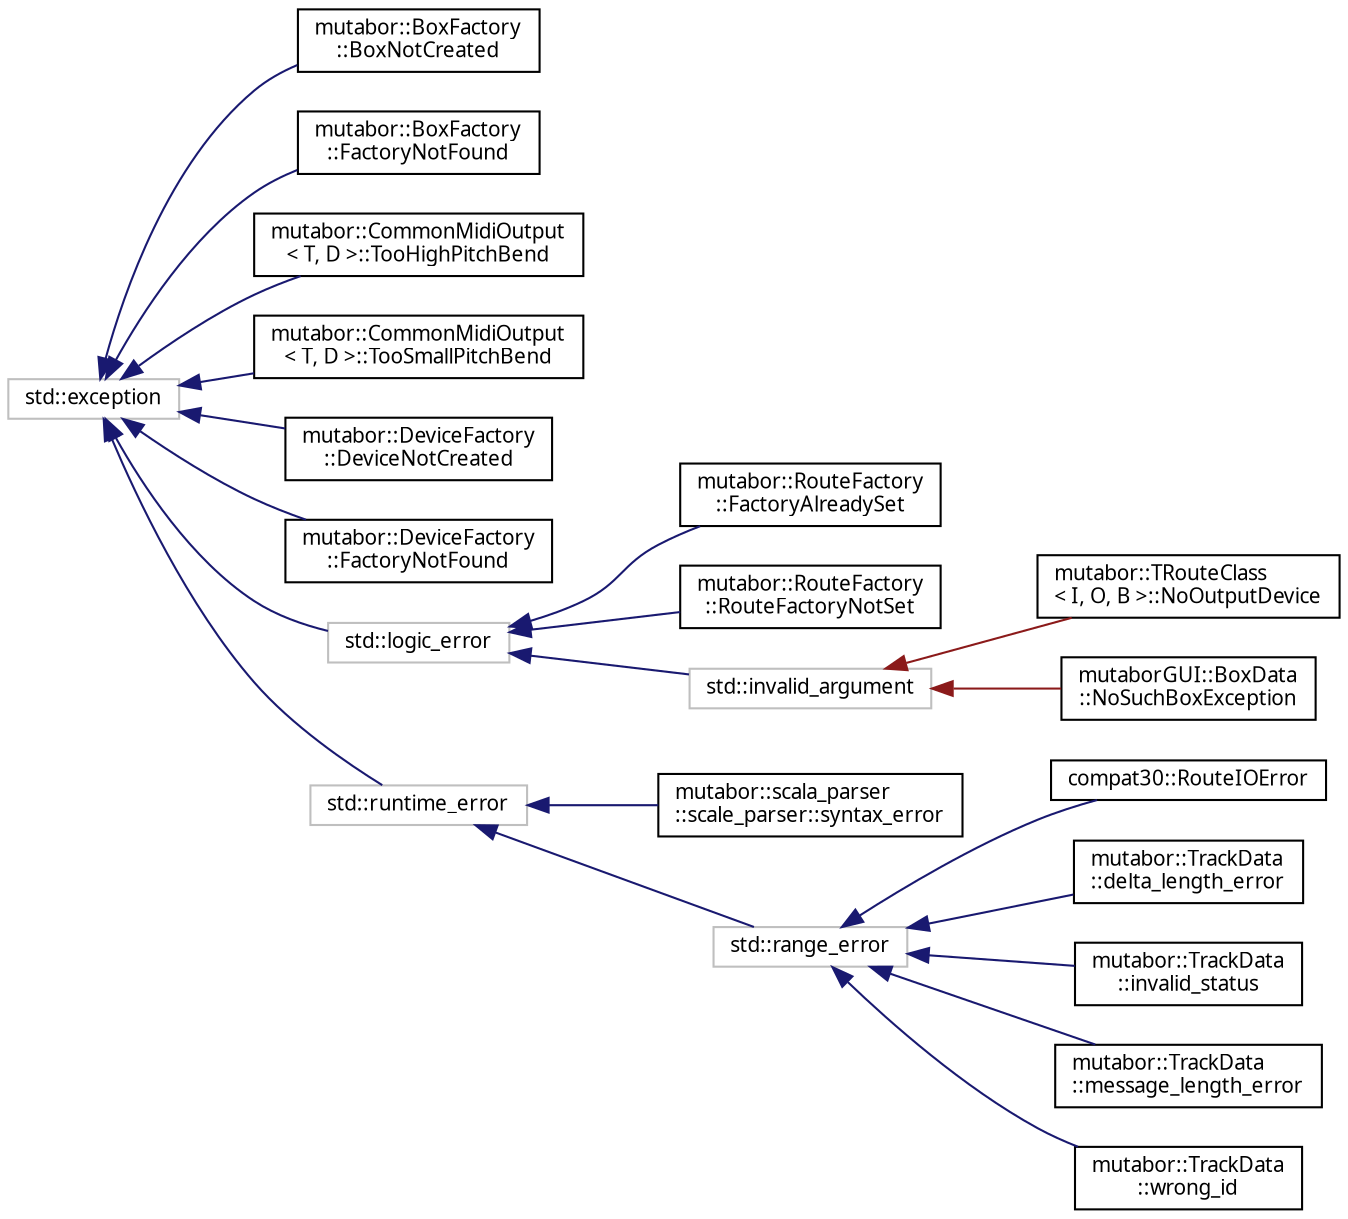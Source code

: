 digraph "Grafische Darstellung der Klassenhierarchie"
{
  edge [fontname="Sans",fontsize="10",labelfontname="Sans",labelfontsize="10"];
  node [fontname="Sans",fontsize="10",shape=record];
  rankdir="LR";
  Node330 [label="std::exception",height=0.2,width=0.4,color="grey75", fillcolor="white", style="filled",tooltip="STL class. "];
  Node330 -> Node0 [dir="back",color="midnightblue",fontsize="10",style="solid",fontname="Sans"];
  Node0 [label="mutabor::BoxFactory\l::BoxNotCreated",height=0.2,width=0.4,color="black", fillcolor="white", style="filled",URL="$d5/d03/structmutabor_1_1BoxFactory_1_1BoxNotCreated.html"];
  Node330 -> Node332 [dir="back",color="midnightblue",fontsize="10",style="solid",fontname="Sans"];
  Node332 [label="mutabor::BoxFactory\l::FactoryNotFound",height=0.2,width=0.4,color="black", fillcolor="white", style="filled",URL="$d8/d1f/structmutabor_1_1BoxFactory_1_1FactoryNotFound.html"];
  Node330 -> Node333 [dir="back",color="midnightblue",fontsize="10",style="solid",fontname="Sans"];
  Node333 [label="mutabor::CommonMidiOutput\l\< T, D \>::TooHighPitchBend",height=0.2,width=0.4,color="black", fillcolor="white", style="filled",URL="$de/d8a/classmutabor_1_1CommonMidiOutput_1_1TooHighPitchBend.html"];
  Node330 -> Node334 [dir="back",color="midnightblue",fontsize="10",style="solid",fontname="Sans"];
  Node334 [label="mutabor::CommonMidiOutput\l\< T, D \>::TooSmallPitchBend",height=0.2,width=0.4,color="black", fillcolor="white", style="filled",URL="$d4/d5c/classmutabor_1_1CommonMidiOutput_1_1TooSmallPitchBend.html"];
  Node330 -> Node335 [dir="back",color="midnightblue",fontsize="10",style="solid",fontname="Sans"];
  Node335 [label="mutabor::DeviceFactory\l::DeviceNotCreated",height=0.2,width=0.4,color="black", fillcolor="white", style="filled",URL="$d4/d47/structmutabor_1_1DeviceFactory_1_1DeviceNotCreated.html"];
  Node330 -> Node336 [dir="back",color="midnightblue",fontsize="10",style="solid",fontname="Sans"];
  Node336 [label="mutabor::DeviceFactory\l::FactoryNotFound",height=0.2,width=0.4,color="black", fillcolor="white", style="filled",URL="$db/d72/structmutabor_1_1DeviceFactory_1_1FactoryNotFound.html"];
  Node330 -> Node337 [dir="back",color="midnightblue",fontsize="10",style="solid",fontname="Sans"];
  Node337 [label="std::logic_error",height=0.2,width=0.4,color="grey75", fillcolor="white", style="filled",tooltip="STL class. "];
  Node337 -> Node338 [dir="back",color="midnightblue",fontsize="10",style="solid",fontname="Sans"];
  Node338 [label="mutabor::RouteFactory\l::FactoryAlreadySet",height=0.2,width=0.4,color="black", fillcolor="white", style="filled",URL="$d8/ddf/structmutabor_1_1RouteFactory_1_1FactoryAlreadySet.html",tooltip="Douplicate route factory exception. "];
  Node337 -> Node339 [dir="back",color="midnightblue",fontsize="10",style="solid",fontname="Sans"];
  Node339 [label="mutabor::RouteFactory\l::RouteFactoryNotSet",height=0.2,width=0.4,color="black", fillcolor="white", style="filled",URL="$df/d00/structmutabor_1_1RouteFactory_1_1RouteFactoryNotSet.html"];
  Node337 -> Node340 [dir="back",color="midnightblue",fontsize="10",style="solid",fontname="Sans"];
  Node340 [label="std::invalid_argument",height=0.2,width=0.4,color="grey75", fillcolor="white", style="filled",tooltip="STL class. "];
  Node340 -> Node341 [dir="back",color="firebrick4",fontsize="10",style="solid",fontname="Sans"];
  Node341 [label="mutabor::TRouteClass\l\< I, O, B \>::NoOutputDevice",height=0.2,width=0.4,color="black", fillcolor="white", style="filled",URL="$d8/d2b/classmutabor_1_1TRouteClass_1_1NoOutputDevice.html"];
  Node340 -> Node342 [dir="back",color="firebrick4",fontsize="10",style="solid",fontname="Sans"];
  Node342 [label="mutaborGUI::BoxData\l::NoSuchBoxException",height=0.2,width=0.4,color="black", fillcolor="white", style="filled",URL="$da/d2d/classmutaborGUI_1_1BoxData_1_1NoSuchBoxException.html"];
  Node330 -> Node343 [dir="back",color="midnightblue",fontsize="10",style="solid",fontname="Sans"];
  Node343 [label="std::runtime_error",height=0.2,width=0.4,color="grey75", fillcolor="white", style="filled",tooltip="STL class. "];
  Node343 -> Node344 [dir="back",color="midnightblue",fontsize="10",style="solid",fontname="Sans"];
  Node344 [label="mutabor::scala_parser\l::scale_parser::syntax_error",height=0.2,width=0.4,color="black", fillcolor="white", style="filled",URL="$d0/d9e/structmutabor_1_1scala__parser_1_1scale__parser_1_1syntax__error.html",tooltip="Syntax errors thrown from user actions. "];
  Node343 -> Node345 [dir="back",color="midnightblue",fontsize="10",style="solid",fontname="Sans"];
  Node345 [label="std::range_error",height=0.2,width=0.4,color="grey75", fillcolor="white", style="filled",tooltip="STL class. "];
  Node345 -> Node346 [dir="back",color="midnightblue",fontsize="10",style="solid",fontname="Sans"];
  Node346 [label="compat30::RouteIOError",height=0.2,width=0.4,color="black", fillcolor="white", style="filled",URL="$dc/dad/classcompat30_1_1RouteIOError.html"];
  Node345 -> Node347 [dir="back",color="midnightblue",fontsize="10",style="solid",fontname="Sans"];
  Node347 [label="mutabor::TrackData\l::delta_length_error",height=0.2,width=0.4,color="black", fillcolor="white", style="filled",URL="$df/d3f/classmutabor_1_1TrackData_1_1delta__length__error.html"];
  Node345 -> Node348 [dir="back",color="midnightblue",fontsize="10",style="solid",fontname="Sans"];
  Node348 [label="mutabor::TrackData\l::invalid_status",height=0.2,width=0.4,color="black", fillcolor="white", style="filled",URL="$d9/d36/classmutabor_1_1TrackData_1_1invalid__status.html"];
  Node345 -> Node349 [dir="back",color="midnightblue",fontsize="10",style="solid",fontname="Sans"];
  Node349 [label="mutabor::TrackData\l::message_length_error",height=0.2,width=0.4,color="black", fillcolor="white", style="filled",URL="$db/d3f/classmutabor_1_1TrackData_1_1message__length__error.html"];
  Node345 -> Node350 [dir="back",color="midnightblue",fontsize="10",style="solid",fontname="Sans"];
  Node350 [label="mutabor::TrackData\l::wrong_id",height=0.2,width=0.4,color="black", fillcolor="white", style="filled",URL="$d8/dfc/classmutabor_1_1TrackData_1_1wrong__id.html"];
}
